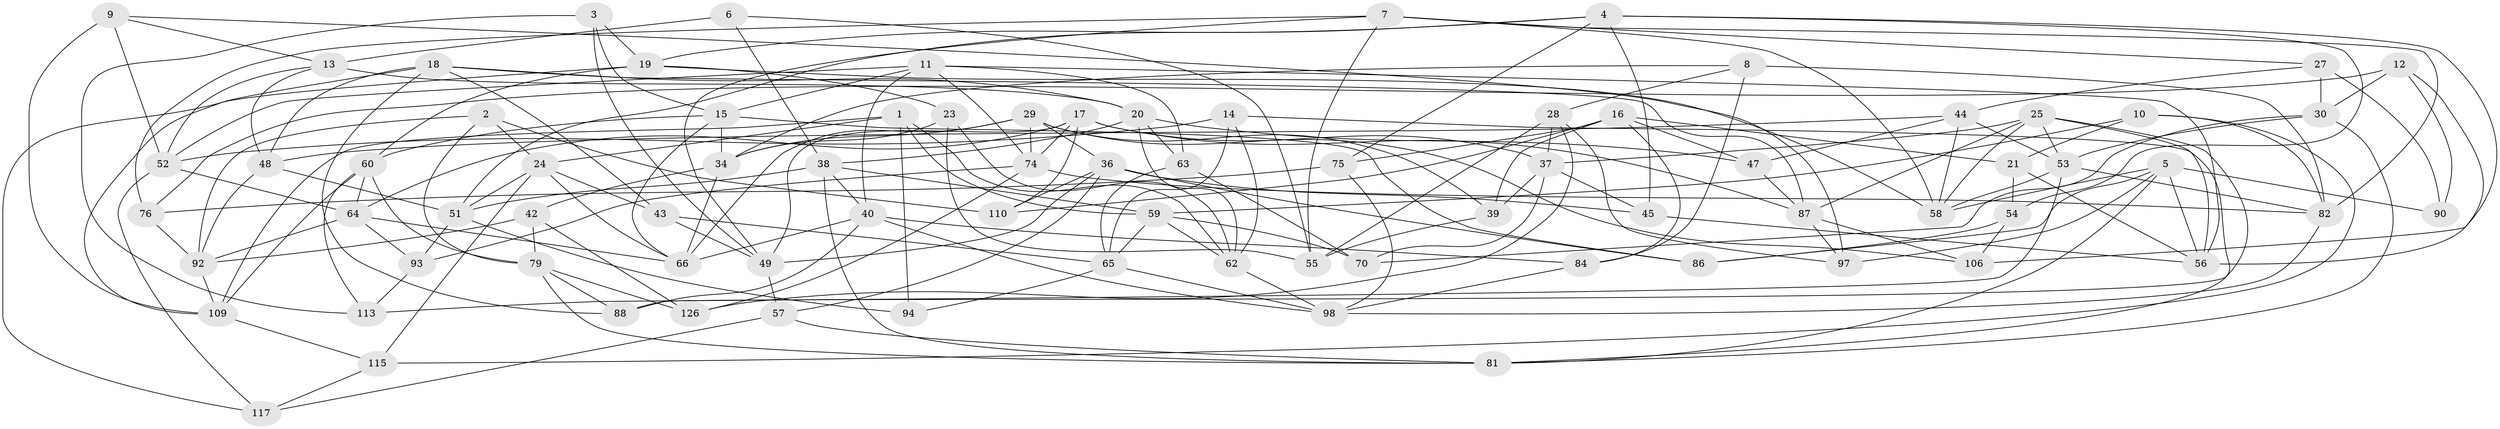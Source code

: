 // original degree distribution, {4: 1.0}
// Generated by graph-tools (version 1.1) at 2025/11/02/27/25 16:11:46]
// undirected, 80 vertices, 200 edges
graph export_dot {
graph [start="1"]
  node [color=gray90,style=filled];
  1 [super="+73"];
  2;
  3;
  4 [super="+125"];
  5 [super="+80"];
  6;
  7 [super="+78"];
  8;
  9;
  10;
  11 [super="+116"];
  12;
  13 [super="+61"];
  14;
  15 [super="+85"];
  16 [super="+22"];
  17 [super="+77"];
  18 [super="+26"];
  19 [super="+67"];
  20 [super="+31"];
  21;
  23;
  24 [super="+35"];
  25 [super="+71"];
  27 [super="+108"];
  28 [super="+33"];
  29 [super="+32"];
  30 [super="+72"];
  34 [super="+46"];
  36 [super="+41"];
  37 [super="+95"];
  38 [super="+107"];
  39;
  40 [super="+50"];
  42;
  43;
  44 [super="+89"];
  45;
  47;
  48 [super="+120"];
  49 [super="+68"];
  51 [super="+69"];
  52 [super="+112"];
  53 [super="+119"];
  54;
  55 [super="+83"];
  56 [super="+103"];
  57;
  58 [super="+111"];
  59 [super="+91"];
  60 [super="+99"];
  62 [super="+123"];
  63;
  64 [super="+96"];
  65 [super="+102"];
  66 [super="+114"];
  70;
  74 [super="+104"];
  75;
  76;
  79 [super="+122"];
  81 [super="+124"];
  82 [super="+100"];
  84;
  86;
  87 [super="+105"];
  88;
  90;
  92 [super="+101"];
  93;
  94;
  97;
  98 [super="+118"];
  106;
  109 [super="+121"];
  110;
  113;
  115;
  117;
  126;
  1 -- 109;
  1 -- 24;
  1 -- 94 [weight=2];
  1 -- 62;
  1 -- 59;
  2 -- 110;
  2 -- 92;
  2 -- 79;
  2 -- 24;
  3 -- 15;
  3 -- 113;
  3 -- 19;
  3 -- 49;
  4 -- 54;
  4 -- 45;
  4 -- 75;
  4 -- 51;
  4 -- 106;
  4 -- 19;
  5 -- 56;
  5 -- 58;
  5 -- 90;
  5 -- 81;
  5 -- 97;
  5 -- 86;
  6 -- 13 [weight=2];
  6 -- 55;
  6 -- 38;
  7 -- 55;
  7 -- 82;
  7 -- 27;
  7 -- 49;
  7 -- 58;
  7 -- 76;
  8 -- 28;
  8 -- 84;
  8 -- 34;
  8 -- 82;
  9 -- 52;
  9 -- 97;
  9 -- 13;
  9 -- 109;
  10 -- 82;
  10 -- 21;
  10 -- 115;
  10 -- 59;
  11 -- 74;
  11 -- 56;
  11 -- 15;
  11 -- 40;
  11 -- 52;
  11 -- 63;
  12 -- 90;
  12 -- 76;
  12 -- 30;
  12 -- 56;
  13 -- 20;
  13 -- 52;
  13 -- 48;
  14 -- 52;
  14 -- 65;
  14 -- 62;
  14 -- 81;
  15 -- 86;
  15 -- 34;
  15 -- 60;
  15 -- 66;
  16 -- 84;
  16 -- 39;
  16 -- 47;
  16 -- 75;
  16 -- 21;
  16 -- 110;
  17 -- 87;
  17 -- 37;
  17 -- 64;
  17 -- 74;
  17 -- 110;
  17 -- 49;
  18 -- 109;
  18 -- 20;
  18 -- 88;
  18 -- 43;
  18 -- 87;
  18 -- 48;
  19 -- 60;
  19 -- 23;
  19 -- 117;
  19 -- 58;
  20 -- 47;
  20 -- 62;
  20 -- 38;
  20 -- 63;
  21 -- 54;
  21 -- 56;
  23 -- 62;
  23 -- 55;
  23 -- 34;
  24 -- 43;
  24 -- 115;
  24 -- 51;
  24 -- 66;
  25 -- 87;
  25 -- 37;
  25 -- 56;
  25 -- 88;
  25 -- 58;
  25 -- 53;
  27 -- 30 [weight=2];
  27 -- 90 [weight=2];
  27 -- 44;
  28 -- 55 [weight=2];
  28 -- 97;
  28 -- 37;
  28 -- 126;
  29 -- 106;
  29 -- 36;
  29 -- 66;
  29 -- 74;
  29 -- 34;
  29 -- 39;
  30 -- 81;
  30 -- 70;
  30 -- 53;
  34 -- 42;
  34 -- 66;
  36 -- 57;
  36 -- 86;
  36 -- 45;
  36 -- 110;
  36 -- 49;
  37 -- 70;
  37 -- 45;
  37 -- 39;
  38 -- 51;
  38 -- 81;
  38 -- 40;
  38 -- 59;
  39 -- 55;
  40 -- 88;
  40 -- 84;
  40 -- 66;
  40 -- 98;
  42 -- 126;
  42 -- 79;
  42 -- 92;
  43 -- 49;
  43 -- 65;
  44 -- 47;
  44 -- 48 [weight=2];
  44 -- 58;
  44 -- 53;
  45 -- 56;
  47 -- 87;
  48 -- 51;
  48 -- 92;
  49 -- 57;
  51 -- 94;
  51 -- 93;
  52 -- 64;
  52 -- 117;
  53 -- 82;
  53 -- 113;
  53 -- 58;
  54 -- 106;
  54 -- 86;
  57 -- 117;
  57 -- 81;
  59 -- 70;
  59 -- 65;
  59 -- 62;
  60 -- 64;
  60 -- 113;
  60 -- 109;
  60 -- 79;
  62 -- 98;
  63 -- 70;
  63 -- 65;
  64 -- 66;
  64 -- 93;
  64 -- 92;
  65 -- 98;
  65 -- 94;
  74 -- 82;
  74 -- 93;
  74 -- 126;
  75 -- 76;
  75 -- 98;
  76 -- 92;
  79 -- 126;
  79 -- 88;
  79 -- 81;
  82 -- 98;
  84 -- 98;
  87 -- 97;
  87 -- 106;
  92 -- 109;
  93 -- 113;
  109 -- 115;
  115 -- 117;
}
